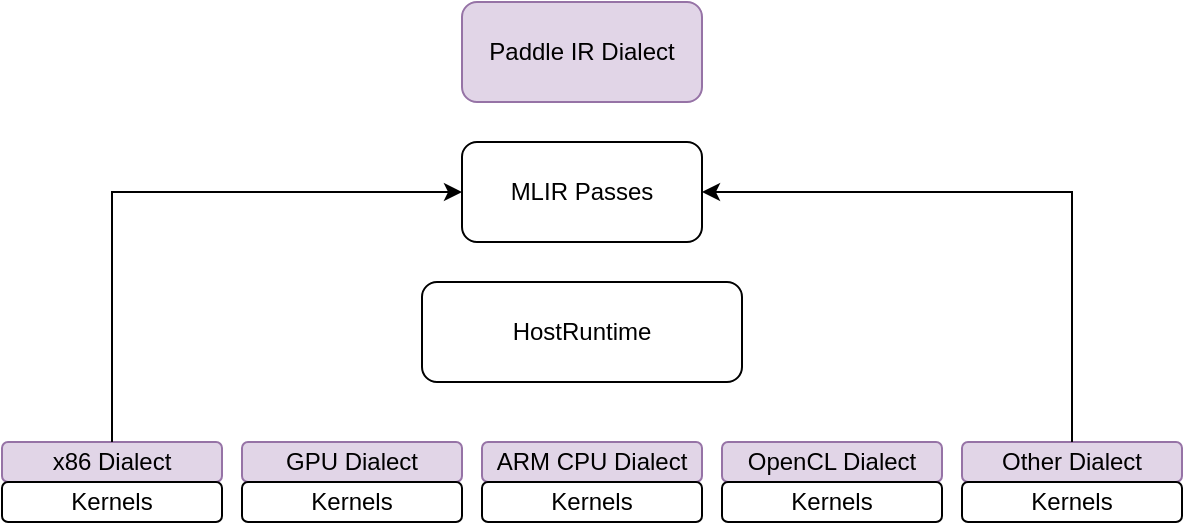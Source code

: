 <mxfile version="15.5.7" type="github">
  <diagram id="OK6-vwCXTCh-dlWnl3EN" name="Page-1">
    <mxGraphModel dx="1298" dy="841" grid="1" gridSize="10" guides="1" tooltips="1" connect="1" arrows="1" fold="1" page="1" pageScale="1" pageWidth="850" pageHeight="1100" math="0" shadow="0">
      <root>
        <mxCell id="0" />
        <mxCell id="1" parent="0" />
        <mxCell id="GctJTzEbkkCPuwblg5-j-1" value="Paddle IR Dialect" style="rounded=1;whiteSpace=wrap;html=1;fillColor=#e1d5e7;strokeColor=#9673a6;" vertex="1" parent="1">
          <mxGeometry x="330" y="140" width="120" height="50" as="geometry" />
        </mxCell>
        <mxCell id="GctJTzEbkkCPuwblg5-j-2" value="MLIR Passes" style="rounded=1;whiteSpace=wrap;html=1;" vertex="1" parent="1">
          <mxGeometry x="330" y="210" width="120" height="50" as="geometry" />
        </mxCell>
        <mxCell id="GctJTzEbkkCPuwblg5-j-3" value="HostRuntime" style="rounded=1;whiteSpace=wrap;html=1;" vertex="1" parent="1">
          <mxGeometry x="310" y="280" width="160" height="50" as="geometry" />
        </mxCell>
        <mxCell id="GctJTzEbkkCPuwblg5-j-8" value="" style="group" vertex="1" connectable="0" parent="1">
          <mxGeometry x="100" y="360" width="110" height="40" as="geometry" />
        </mxCell>
        <mxCell id="GctJTzEbkkCPuwblg5-j-4" value="x86 Dialect" style="rounded=1;whiteSpace=wrap;html=1;fillColor=#e1d5e7;strokeColor=#9673a6;" vertex="1" parent="GctJTzEbkkCPuwblg5-j-8">
          <mxGeometry width="110" height="20" as="geometry" />
        </mxCell>
        <mxCell id="GctJTzEbkkCPuwblg5-j-5" value="Kernels" style="rounded=1;whiteSpace=wrap;html=1;" vertex="1" parent="GctJTzEbkkCPuwblg5-j-8">
          <mxGeometry y="20" width="110" height="20" as="geometry" />
        </mxCell>
        <mxCell id="GctJTzEbkkCPuwblg5-j-9" value="" style="group" vertex="1" connectable="0" parent="1">
          <mxGeometry x="220" y="360" width="110" height="40" as="geometry" />
        </mxCell>
        <mxCell id="GctJTzEbkkCPuwblg5-j-6" value="GPU Dialect" style="rounded=1;whiteSpace=wrap;html=1;fillColor=#e1d5e7;strokeColor=#9673a6;" vertex="1" parent="GctJTzEbkkCPuwblg5-j-9">
          <mxGeometry width="110" height="20" as="geometry" />
        </mxCell>
        <mxCell id="GctJTzEbkkCPuwblg5-j-7" value="Kernels" style="rounded=1;whiteSpace=wrap;html=1;" vertex="1" parent="GctJTzEbkkCPuwblg5-j-9">
          <mxGeometry y="20" width="110" height="20" as="geometry" />
        </mxCell>
        <mxCell id="GctJTzEbkkCPuwblg5-j-10" value="" style="group" vertex="1" connectable="0" parent="1">
          <mxGeometry x="340" y="360" width="110" height="40" as="geometry" />
        </mxCell>
        <mxCell id="GctJTzEbkkCPuwblg5-j-11" value="ARM CPU Dialect" style="rounded=1;whiteSpace=wrap;html=1;fillColor=#e1d5e7;strokeColor=#9673a6;" vertex="1" parent="GctJTzEbkkCPuwblg5-j-10">
          <mxGeometry width="110" height="20" as="geometry" />
        </mxCell>
        <mxCell id="GctJTzEbkkCPuwblg5-j-12" value="Kernels" style="rounded=1;whiteSpace=wrap;html=1;" vertex="1" parent="GctJTzEbkkCPuwblg5-j-10">
          <mxGeometry y="20" width="110" height="20" as="geometry" />
        </mxCell>
        <mxCell id="GctJTzEbkkCPuwblg5-j-15" value="" style="group" vertex="1" connectable="0" parent="1">
          <mxGeometry x="460" y="360" width="110" height="40" as="geometry" />
        </mxCell>
        <mxCell id="GctJTzEbkkCPuwblg5-j-16" value="OpenCL Dialect" style="rounded=1;whiteSpace=wrap;html=1;fillColor=#e1d5e7;strokeColor=#9673a6;" vertex="1" parent="GctJTzEbkkCPuwblg5-j-15">
          <mxGeometry width="110" height="20" as="geometry" />
        </mxCell>
        <mxCell id="GctJTzEbkkCPuwblg5-j-17" value="Kernels" style="rounded=1;whiteSpace=wrap;html=1;" vertex="1" parent="GctJTzEbkkCPuwblg5-j-15">
          <mxGeometry y="20" width="110" height="20" as="geometry" />
        </mxCell>
        <mxCell id="GctJTzEbkkCPuwblg5-j-18" value="" style="group" vertex="1" connectable="0" parent="1">
          <mxGeometry x="580" y="360" width="110" height="40" as="geometry" />
        </mxCell>
        <mxCell id="GctJTzEbkkCPuwblg5-j-19" value="Other Dialect" style="rounded=1;whiteSpace=wrap;html=1;fillColor=#e1d5e7;strokeColor=#9673a6;" vertex="1" parent="GctJTzEbkkCPuwblg5-j-18">
          <mxGeometry width="110" height="20" as="geometry" />
        </mxCell>
        <mxCell id="GctJTzEbkkCPuwblg5-j-20" value="Kernels" style="rounded=1;whiteSpace=wrap;html=1;" vertex="1" parent="GctJTzEbkkCPuwblg5-j-18">
          <mxGeometry y="20" width="110" height="20" as="geometry" />
        </mxCell>
        <mxCell id="GctJTzEbkkCPuwblg5-j-22" style="edgeStyle=orthogonalEdgeStyle;rounded=0;orthogonalLoop=1;jettySize=auto;html=1;exitX=0.5;exitY=0;exitDx=0;exitDy=0;entryX=0;entryY=0.5;entryDx=0;entryDy=0;" edge="1" parent="1" source="GctJTzEbkkCPuwblg5-j-4" target="GctJTzEbkkCPuwblg5-j-2">
          <mxGeometry relative="1" as="geometry" />
        </mxCell>
        <mxCell id="GctJTzEbkkCPuwblg5-j-23" style="edgeStyle=orthogonalEdgeStyle;rounded=0;orthogonalLoop=1;jettySize=auto;html=1;exitX=0.5;exitY=0;exitDx=0;exitDy=0;entryX=1;entryY=0.5;entryDx=0;entryDy=0;" edge="1" parent="1" source="GctJTzEbkkCPuwblg5-j-19" target="GctJTzEbkkCPuwblg5-j-2">
          <mxGeometry relative="1" as="geometry" />
        </mxCell>
      </root>
    </mxGraphModel>
  </diagram>
</mxfile>
